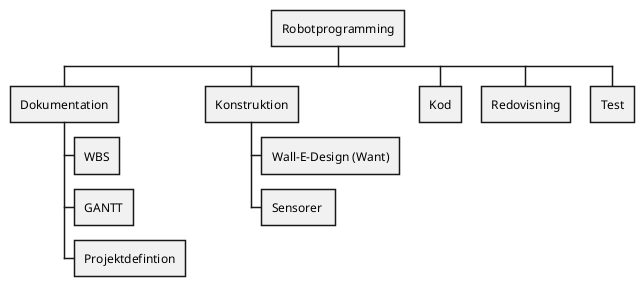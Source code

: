 @startwbs
* Robotprogramming
** Dokumentation
*** WBS
*** GANTT
*** Projektdefintion
** Konstruktion
*** Wall-E-Design (Want)
*** Sensorer 
** Kod
** Redovisning
** Test
@endwbs